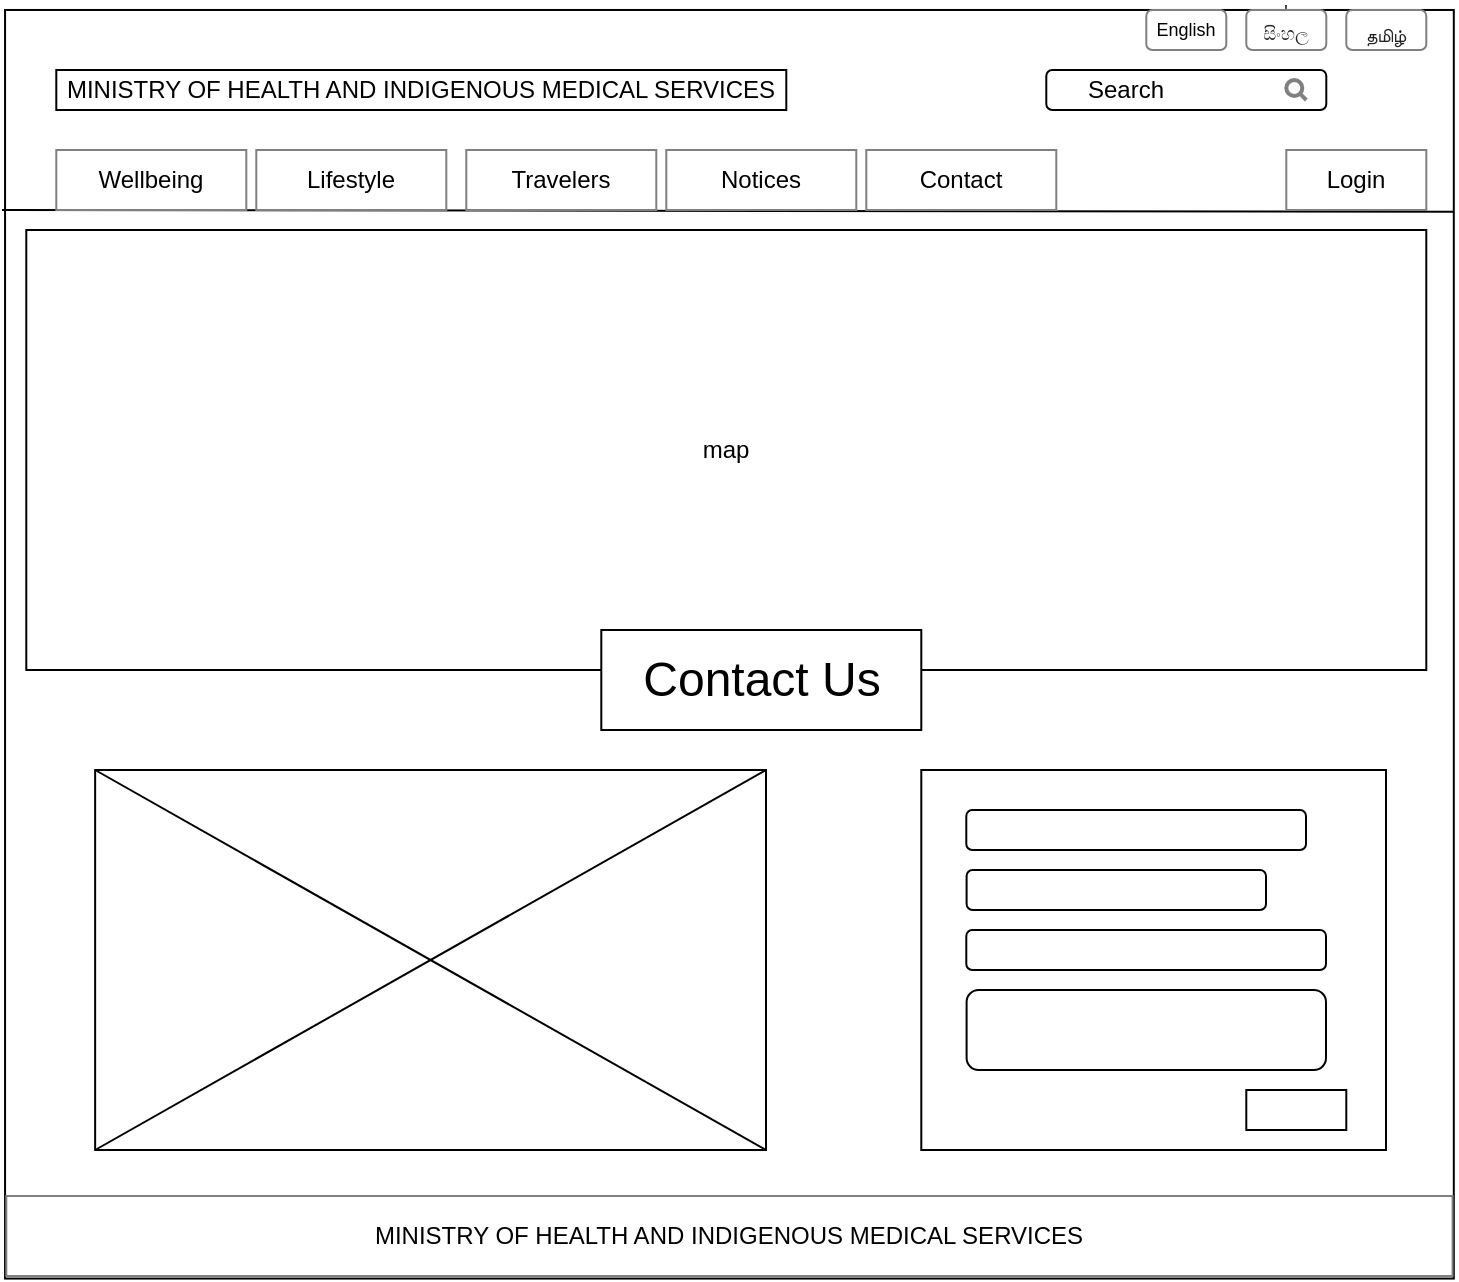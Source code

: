 <mxfile version="12.7.9" type="device"><diagram id="RlWMgStjJFQXNfIH0hsr" name="Page-1"><mxGraphModel dx="1366" dy="440" grid="1" gridSize="10" guides="1" tooltips="1" connect="1" arrows="1" fold="1" page="1" pageScale="1" pageWidth="850" pageHeight="1100" math="0" shadow="0"><root><mxCell id="0"/><mxCell id="1" parent="0"/><mxCell id="j-9jJKn5-D6yGYakjFuk-1" value="" style="rounded=0;whiteSpace=wrap;html=1;rotation=90;textDirection=rtl;labelPosition=left;verticalLabelPosition=middle;align=right;verticalAlign=middle;" parent="1" vertex="1"><mxGeometry x="-735.43" y="4.95" width="634.29" height="724.37" as="geometry"/></mxCell><mxCell id="j-9jJKn5-D6yGYakjFuk-2" value="MINISTRY OF HEALTH AND INDIGENOUS MEDICAL SERVICES" style="rounded=0;whiteSpace=wrap;html=1;" parent="1" vertex="1"><mxGeometry x="-754.85" y="80" width="365" height="20" as="geometry"/></mxCell><mxCell id="j-9jJKn5-D6yGYakjFuk-8" value="" style="rounded=1;whiteSpace=wrap;html=1;comic=0;shadow=0;glass=0;" parent="1" vertex="1"><mxGeometry x="-259.85" y="80" width="140" height="20" as="geometry"/></mxCell><mxCell id="j-9jJKn5-D6yGYakjFuk-9" value="" style="html=1;verticalLabelPosition=bottom;align=center;labelBackgroundColor=#ffffff;verticalAlign=top;strokeWidth=2;strokeColor=#808080;shadow=0;dashed=0;shape=mxgraph.ios7.icons.looking_glass;glass=0;comic=0;" parent="1" vertex="1"><mxGeometry x="-139.85" y="85" width="10" height="10" as="geometry"/></mxCell><mxCell id="j-9jJKn5-D6yGYakjFuk-10" value="Search" style="text;html=1;strokeColor=none;fillColor=none;align=center;verticalAlign=middle;whiteSpace=wrap;rounded=0;shadow=0;glass=0;comic=0;" parent="1" vertex="1"><mxGeometry x="-239.85" y="80" width="40" height="20" as="geometry"/></mxCell><mxCell id="j-9jJKn5-D6yGYakjFuk-12" value="" style="endArrow=none;html=1;entryX=0.159;entryY=0;entryDx=0;entryDy=0;entryPerimeter=0;" parent="1" target="j-9jJKn5-D6yGYakjFuk-1" edge="1"><mxGeometry width="50" height="50" relative="1" as="geometry"><mxPoint x="-782" y="150" as="sourcePoint"/><mxPoint x="-123.85" y="170" as="targetPoint"/></mxGeometry></mxCell><mxCell id="j-9jJKn5-D6yGYakjFuk-13" value="Wellbeing" style="rounded=0;whiteSpace=wrap;html=1;shadow=0;glass=0;comic=0;strokeColor=#808080;" parent="1" vertex="1"><mxGeometry x="-754.85" y="120" width="95" height="30" as="geometry"/></mxCell><mxCell id="j-9jJKn5-D6yGYakjFuk-14" value="Lifestyle" style="rounded=0;whiteSpace=wrap;html=1;shadow=0;glass=0;comic=0;strokeColor=#808080;" parent="1" vertex="1"><mxGeometry x="-654.85" y="120" width="95" height="30" as="geometry"/></mxCell><mxCell id="j-9jJKn5-D6yGYakjFuk-15" value="Travelers" style="rounded=0;whiteSpace=wrap;html=1;shadow=0;glass=0;comic=0;strokeColor=#808080;" parent="1" vertex="1"><mxGeometry x="-549.85" y="120" width="95" height="30" as="geometry"/></mxCell><mxCell id="j-9jJKn5-D6yGYakjFuk-16" value="Notices" style="rounded=0;whiteSpace=wrap;html=1;shadow=0;glass=0;comic=0;strokeColor=#808080;" parent="1" vertex="1"><mxGeometry x="-449.85" y="120" width="95" height="30" as="geometry"/></mxCell><mxCell id="j-9jJKn5-D6yGYakjFuk-17" value="Contact" style="rounded=0;whiteSpace=wrap;html=1;shadow=0;glass=0;comic=0;strokeColor=#808080;" parent="1" vertex="1"><mxGeometry x="-349.85" y="120" width="95" height="30" as="geometry"/></mxCell><mxCell id="j-9jJKn5-D6yGYakjFuk-18" value="Login" style="rounded=0;whiteSpace=wrap;html=1;shadow=0;glass=0;comic=0;strokeColor=#808080;" parent="1" vertex="1"><mxGeometry x="-139.85" y="120" width="70" height="30" as="geometry"/></mxCell><mxCell id="j-9jJKn5-D6yGYakjFuk-26" value="English" style="rounded=1;whiteSpace=wrap;html=1;shadow=0;glass=0;comic=0;strokeColor=#808080;fontSize=9;" parent="1" vertex="1"><mxGeometry x="-209.85" y="50" width="40" height="20" as="geometry"/></mxCell><mxCell id="j-9jJKn5-D6yGYakjFuk-27" value="'&lt;br style=&quot;white-space: normal; font-size: 9px;&quot;&gt;&lt;span style=&quot;color: rgb(34, 34, 34); font-family: arial, sans-serif; text-align: left; white-space: pre-wrap; font-size: 9px;&quot;&gt;සිංහල&lt;/span&gt;" style="rounded=1;whiteSpace=wrap;html=1;shadow=0;glass=0;comic=0;strokeColor=#808080;perimeterSpacing=0;strokeWidth=1;verticalAlign=bottom;fontSize=9;" parent="1" vertex="1"><mxGeometry x="-159.85" y="50" width="40" height="20" as="geometry"/></mxCell><mxCell id="j-9jJKn5-D6yGYakjFuk-29" value="&lt;br style=&quot;font-size: 9px;&quot;&gt;&lt;span style=&quot;color: rgb(34 , 34 , 34) ; font-family: &amp;quot;arial&amp;quot; , sans-serif ; text-align: left ; white-space: pre-wrap ; font-size: 9px&quot;&gt;தமிழ்&lt;/span&gt;" style="rounded=1;whiteSpace=wrap;html=1;shadow=0;glass=0;comic=0;strokeColor=#808080;perimeterSpacing=0;strokeWidth=1;verticalAlign=bottom;fontSize=9;spacing=1;" parent="1" vertex="1"><mxGeometry x="-109.85" y="50" width="40" height="20" as="geometry"/></mxCell><mxCell id="j-9jJKn5-D6yGYakjFuk-31" value="&lt;span style=&quot;font-size: 12px ; white-space: normal&quot;&gt;MINISTRY OF HEALTH AND INDIGENOUS MEDICAL SERVICES&lt;/span&gt;" style="rounded=0;whiteSpace=wrap;html=1;shadow=0;glass=0;comic=0;strokeColor=#808080;strokeWidth=1;fontSize=9;align=center;" parent="1" vertex="1"><mxGeometry x="-779.85" y="643" width="723.13" height="40" as="geometry"/></mxCell><mxCell id="VAif5LRwDQB1_Prp_mxS-1" value="map" style="rounded=0;whiteSpace=wrap;html=1;" parent="1" vertex="1"><mxGeometry x="-769.85" y="160" width="700" height="220" as="geometry"/></mxCell><mxCell id="VAif5LRwDQB1_Prp_mxS-3" value="&lt;font style=&quot;font-size: 24px&quot;&gt;Contact Us&lt;/font&gt;" style="rounded=0;whiteSpace=wrap;html=1;" parent="1" vertex="1"><mxGeometry x="-482.35" y="360" width="160" height="50" as="geometry"/></mxCell><mxCell id="VAif5LRwDQB1_Prp_mxS-5" value="" style="rounded=0;whiteSpace=wrap;html=1;" parent="1" vertex="1"><mxGeometry x="-735.43" y="430" width="335.43" height="190" as="geometry"/></mxCell><mxCell id="VAif5LRwDQB1_Prp_mxS-6" value="" style="endArrow=none;html=1;entryX=1;entryY=0;entryDx=0;entryDy=0;exitX=0;exitY=1;exitDx=0;exitDy=0;" parent="1" source="VAif5LRwDQB1_Prp_mxS-5" target="VAif5LRwDQB1_Prp_mxS-5" edge="1"><mxGeometry width="50" height="50" relative="1" as="geometry"><mxPoint x="-360" y="540" as="sourcePoint"/><mxPoint x="-310" y="490" as="targetPoint"/></mxGeometry></mxCell><mxCell id="VAif5LRwDQB1_Prp_mxS-7" value="" style="endArrow=none;html=1;entryX=0;entryY=0;entryDx=0;entryDy=0;exitX=1;exitY=1;exitDx=0;exitDy=0;" parent="1" source="VAif5LRwDQB1_Prp_mxS-5" target="VAif5LRwDQB1_Prp_mxS-5" edge="1"><mxGeometry width="50" height="50" relative="1" as="geometry"><mxPoint x="-360" y="540" as="sourcePoint"/><mxPoint x="-310" y="490" as="targetPoint"/></mxGeometry></mxCell><mxCell id="VAif5LRwDQB1_Prp_mxS-8" value="" style="rounded=0;whiteSpace=wrap;html=1;" parent="1" vertex="1"><mxGeometry x="-322.35" y="430" width="232.35" height="190" as="geometry"/></mxCell><mxCell id="VAif5LRwDQB1_Prp_mxS-9" value="" style="rounded=1;whiteSpace=wrap;html=1;" parent="1" vertex="1"><mxGeometry x="-299.85" y="450" width="169.85" height="20" as="geometry"/></mxCell><mxCell id="VAif5LRwDQB1_Prp_mxS-10" value="" style="rounded=1;whiteSpace=wrap;html=1;" parent="1" vertex="1"><mxGeometry x="-299.7" y="480" width="149.7" height="20" as="geometry"/></mxCell><mxCell id="VAif5LRwDQB1_Prp_mxS-11" value="" style="rounded=1;whiteSpace=wrap;html=1;" parent="1" vertex="1"><mxGeometry x="-299.85" y="510" width="179.85" height="20" as="geometry"/></mxCell><mxCell id="VAif5LRwDQB1_Prp_mxS-13" value="" style="rounded=1;whiteSpace=wrap;html=1;" parent="1" vertex="1"><mxGeometry x="-299.7" y="540" width="179.7" height="40" as="geometry"/></mxCell><mxCell id="VAif5LRwDQB1_Prp_mxS-14" value="" style="rounded=0;whiteSpace=wrap;html=1;" parent="1" vertex="1"><mxGeometry x="-159.85" y="590" width="50" height="20" as="geometry"/></mxCell></root></mxGraphModel></diagram></mxfile>